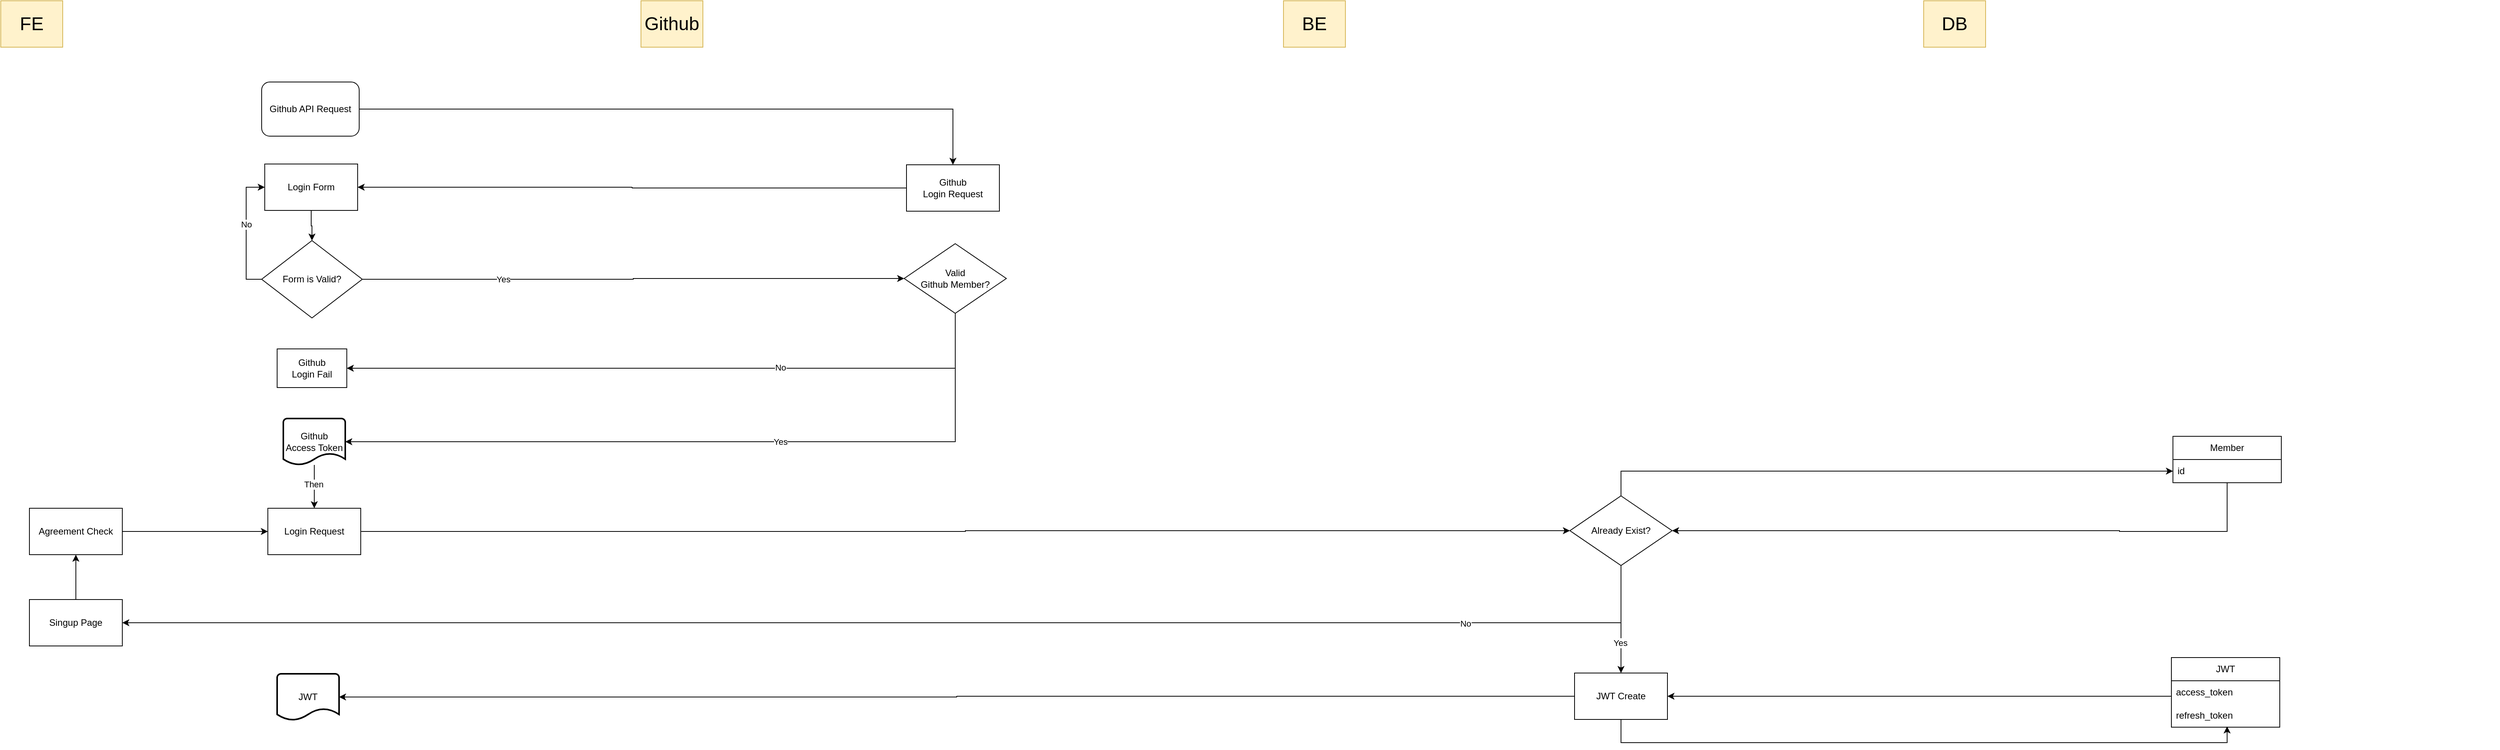 <mxfile version="22.1.18" type="github" pages="2">
  <diagram name="로그인-토큰발급" id="oMTvJh4s9uJ8uuH1-UVI">
    <mxGraphModel grid="1" page="1" gridSize="10" guides="1" tooltips="1" connect="1" arrows="1" fold="1" pageScale="1" pageWidth="827" pageHeight="1169" math="0" shadow="0">
      <root>
        <mxCell id="0" />
        <mxCell id="1" parent="0" />
        <mxCell id="lEhialjVt_rpHtly2fDx-2" value="" style="edgeStyle=orthogonalEdgeStyle;rounded=0;orthogonalLoop=1;jettySize=auto;html=1;entryX=1;entryY=0.5;entryDx=0;entryDy=0;" edge="1" parent="1" source="nz82AR-Ov8s2bVuygeAf-3" target="nz82AR-Ov8s2bVuygeAf-11">
          <mxGeometry relative="1" as="geometry">
            <mxPoint x="406" y="484" as="targetPoint" />
            <Array as="points">
              <mxPoint x="406" y="475" />
            </Array>
          </mxGeometry>
        </mxCell>
        <mxCell id="lEhialjVt_rpHtly2fDx-4" value="" style="edgeStyle=orthogonalEdgeStyle;rounded=0;orthogonalLoop=1;jettySize=auto;html=1;entryX=1;entryY=0.5;entryDx=0;entryDy=0;entryPerimeter=0;" edge="1" parent="1" source="nz82AR-Ov8s2bVuygeAf-3" target="Zw-oJK_PBZ7GMt8sFQZV-1">
          <mxGeometry relative="1" as="geometry">
            <mxPoint x="406" y="484" as="targetPoint" />
            <Array as="points">
              <mxPoint x="406" y="570" />
            </Array>
          </mxGeometry>
        </mxCell>
        <mxCell id="nz82AR-Ov8s2bVuygeAf-3" value="Valid &lt;br&gt;Github Member?" style="rhombus;whiteSpace=wrap;html=1;" parent="1" vertex="1">
          <mxGeometry x="340" y="314" width="132" height="90" as="geometry" />
        </mxCell>
        <mxCell id="nz82AR-Ov8s2bVuygeAf-11" value="Github &lt;br&gt;Login Fail" style="rounded=0;whiteSpace=wrap;html=1;strokeColor=default;align=center;verticalAlign=middle;fontFamily=Helvetica;fontSize=12;fontColor=default;fillColor=default;" parent="1" vertex="1">
          <mxGeometry x="-470" y="450" width="90" height="50" as="geometry" />
        </mxCell>
        <mxCell id="lEhialjVt_rpHtly2fDx-9" value="" style="edgeStyle=orthogonalEdgeStyle;rounded=0;orthogonalLoop=1;jettySize=auto;html=1;" edge="1" parent="1" source="Zw-oJK_PBZ7GMt8sFQZV-1" target="lEhialjVt_rpHtly2fDx-6">
          <mxGeometry relative="1" as="geometry" />
        </mxCell>
        <mxCell id="Zw-oJK_PBZ7GMt8sFQZV-1" value="Github &lt;br&gt;Access Token" style="strokeWidth=2;html=1;shape=mxgraph.flowchart.document2;whiteSpace=wrap;size=0.25;" parent="1" vertex="1">
          <mxGeometry x="-462" y="540" width="80" height="60" as="geometry" />
        </mxCell>
        <mxCell id="lEhialjVt_rpHtly2fDx-18" value="" style="edgeStyle=orthogonalEdgeStyle;rounded=0;orthogonalLoop=1;jettySize=auto;html=1;entryX=1;entryY=0.5;entryDx=0;entryDy=0;" edge="1" parent="1" source="Zw-oJK_PBZ7GMt8sFQZV-10" target="lEhialjVt_rpHtly2fDx-16">
          <mxGeometry relative="1" as="geometry">
            <mxPoint x="1266" y="810" as="targetPoint" />
            <Array as="points">
              <mxPoint x="1266" y="804" />
            </Array>
          </mxGeometry>
        </mxCell>
        <mxCell id="lEhialjVt_rpHtly2fDx-25" style="edgeStyle=orthogonalEdgeStyle;rounded=0;orthogonalLoop=1;jettySize=auto;html=1;entryX=0.5;entryY=0;entryDx=0;entryDy=0;" edge="1" parent="1" source="Zw-oJK_PBZ7GMt8sFQZV-10" target="lEhialjVt_rpHtly2fDx-20">
          <mxGeometry relative="1" as="geometry" />
        </mxCell>
        <mxCell id="lEhialjVt_rpHtly2fDx-34" style="edgeStyle=orthogonalEdgeStyle;rounded=0;orthogonalLoop=1;jettySize=auto;html=1;entryX=0;entryY=0.5;entryDx=0;entryDy=0;" edge="1" parent="1" source="Zw-oJK_PBZ7GMt8sFQZV-10" target="Zw-oJK_PBZ7GMt8sFQZV-28">
          <mxGeometry relative="1" as="geometry" />
        </mxCell>
        <mxCell id="Zw-oJK_PBZ7GMt8sFQZV-10" value="Already Exist?" style="rhombus;whiteSpace=wrap;html=1;" parent="1" vertex="1">
          <mxGeometry x="1200" y="640" width="132" height="90" as="geometry" />
        </mxCell>
        <mxCell id="lEhialjVt_rpHtly2fDx-15" value="" style="edgeStyle=orthogonalEdgeStyle;rounded=0;orthogonalLoop=1;jettySize=auto;html=1;entryX=1;entryY=0.5;entryDx=0;entryDy=0;" edge="1" parent="1" source="Zw-oJK_PBZ7GMt8sFQZV-27" target="Zw-oJK_PBZ7GMt8sFQZV-10">
          <mxGeometry relative="1" as="geometry">
            <mxPoint x="1899" y="671" as="targetPoint" />
            <Array as="points">
              <mxPoint x="1910" y="686" />
            </Array>
          </mxGeometry>
        </mxCell>
        <object label="Member" id="Zw-oJK_PBZ7GMt8sFQZV-27">
          <mxCell style="swimlane;fontStyle=0;childLayout=stackLayout;horizontal=1;startSize=30;horizontalStack=0;resizeParent=1;resizeParentMax=0;resizeLast=0;collapsible=1;marginBottom=0;whiteSpace=wrap;html=1;" parent="1" vertex="1">
            <mxGeometry x="1979" y="563" width="140" height="60" as="geometry">
              <mxRectangle x="160" y="885.5" width="60" height="30" as="alternateBounds" />
            </mxGeometry>
          </mxCell>
        </object>
        <mxCell id="Zw-oJK_PBZ7GMt8sFQZV-28" value="id" style="text;strokeColor=none;fillColor=none;align=left;verticalAlign=middle;spacingLeft=4;spacingRight=4;overflow=hidden;points=[[0,0.5],[1,0.5]];portConstraint=eastwest;rotatable=0;whiteSpace=wrap;html=1;" parent="Zw-oJK_PBZ7GMt8sFQZV-27" vertex="1">
          <mxGeometry y="30" width="140" height="30" as="geometry" />
        </mxCell>
        <mxCell id="lEhialjVt_rpHtly2fDx-30" value="" style="edgeStyle=orthogonalEdgeStyle;rounded=0;orthogonalLoop=1;jettySize=auto;html=1;entryX=1;entryY=0.5;entryDx=0;entryDy=0;" edge="1" parent="1" source="Zw-oJK_PBZ7GMt8sFQZV-38" target="lEhialjVt_rpHtly2fDx-20">
          <mxGeometry relative="1" as="geometry">
            <mxPoint x="1897" y="894" as="targetPoint" />
            <Array as="points">
              <mxPoint x="2047" y="899" />
            </Array>
          </mxGeometry>
        </mxCell>
        <object label="JWT" id="Zw-oJK_PBZ7GMt8sFQZV-38">
          <mxCell style="swimlane;fontStyle=0;childLayout=stackLayout;horizontal=1;startSize=30;horizontalStack=0;resizeParent=1;resizeParentMax=0;resizeLast=0;collapsible=1;marginBottom=0;whiteSpace=wrap;html=1;" parent="1" vertex="1">
            <mxGeometry x="1977" y="849" width="140" height="90" as="geometry">
              <mxRectangle x="160" y="1017" width="60" height="30" as="alternateBounds" />
            </mxGeometry>
          </mxCell>
        </object>
        <mxCell id="Zw-oJK_PBZ7GMt8sFQZV-39" value="access_token" style="text;strokeColor=none;fillColor=none;align=left;verticalAlign=middle;spacingLeft=4;spacingRight=4;overflow=hidden;points=[[0,0.5],[1,0.5]];portConstraint=eastwest;rotatable=0;whiteSpace=wrap;html=1;" parent="Zw-oJK_PBZ7GMt8sFQZV-38" vertex="1">
          <mxGeometry y="30" width="140" height="30" as="geometry" />
        </mxCell>
        <mxCell id="Zw-oJK_PBZ7GMt8sFQZV-40" value="refresh_token" style="text;strokeColor=none;fillColor=none;align=left;verticalAlign=middle;spacingLeft=4;spacingRight=4;overflow=hidden;points=[[0,0.5],[1,0.5]];portConstraint=eastwest;rotatable=0;whiteSpace=wrap;html=1;" parent="Zw-oJK_PBZ7GMt8sFQZV-38" vertex="1">
          <mxGeometry y="60" width="140" height="30" as="geometry" />
        </mxCell>
        <mxCell id="Zw-oJK_PBZ7GMt8sFQZV-47" value="JWT" style="strokeWidth=2;html=1;shape=mxgraph.flowchart.document2;whiteSpace=wrap;size=0.25;" parent="1" vertex="1">
          <mxGeometry x="-470" y="870" width="80" height="60" as="geometry" />
        </mxCell>
        <mxCell id="JmVFnfvvYfjK1NHhv5S9-3" value="&lt;font style=&quot;font-size: 24px;&quot;&gt;Github&lt;/font&gt;" style="text;html=1;strokeColor=#d6b656;fillColor=#fff2cc;align=center;verticalAlign=middle;whiteSpace=wrap;rounded=0;" vertex="1" parent="1">
          <mxGeometry width="80" height="60" as="geometry" />
        </mxCell>
        <mxCell id="JmVFnfvvYfjK1NHhv5S9-4" value="&lt;font style=&quot;font-size: 24px;&quot;&gt;FE&lt;/font&gt;" style="text;html=1;strokeColor=#d6b656;fillColor=#fff2cc;align=center;verticalAlign=middle;whiteSpace=wrap;rounded=0;" vertex="1" parent="1">
          <mxGeometry x="-827" width="80" height="60" as="geometry" />
        </mxCell>
        <mxCell id="JmVFnfvvYfjK1NHhv5S9-5" value="&lt;font style=&quot;font-size: 24px;&quot;&gt;BE&lt;/font&gt;" style="text;html=1;strokeColor=#d6b656;fillColor=#fff2cc;align=center;verticalAlign=middle;whiteSpace=wrap;rounded=0;" vertex="1" parent="1">
          <mxGeometry x="830" width="80" height="60" as="geometry" />
        </mxCell>
        <mxCell id="JmVFnfvvYfjK1NHhv5S9-14" value="" style="edgeStyle=orthogonalEdgeStyle;rounded=0;orthogonalLoop=1;jettySize=auto;html=1;entryX=0.5;entryY=0;entryDx=0;entryDy=0;" edge="1" parent="1" source="JmVFnfvvYfjK1NHhv5S9-6" target="JmVFnfvvYfjK1NHhv5S9-12">
          <mxGeometry relative="1" as="geometry">
            <mxPoint x="-284" y="155" as="targetPoint" />
          </mxGeometry>
        </mxCell>
        <mxCell id="JmVFnfvvYfjK1NHhv5S9-6" value="Github API Request" style="rounded=1;whiteSpace=wrap;html=1;" vertex="1" parent="1">
          <mxGeometry x="-490" y="105" width="126" height="70" as="geometry" />
        </mxCell>
        <mxCell id="JmVFnfvvYfjK1NHhv5S9-8" value="&lt;font style=&quot;font-size: 24px;&quot;&gt;DB&lt;/font&gt;" style="text;html=1;strokeColor=#d6b656;fillColor=#fff2cc;align=center;verticalAlign=middle;whiteSpace=wrap;rounded=0;" vertex="1" parent="1">
          <mxGeometry x="1657" width="80" height="60" as="geometry" />
        </mxCell>
        <mxCell id="6RO-E3ENFRVG-DHfxffZ-2" value="" style="edgeStyle=orthogonalEdgeStyle;rounded=0;orthogonalLoop=1;jettySize=auto;html=1;entryX=1;entryY=0.5;entryDx=0;entryDy=0;" edge="1" parent="1" source="JmVFnfvvYfjK1NHhv5S9-12" target="JmVFnfvvYfjK1NHhv5S9-15">
          <mxGeometry relative="1" as="geometry">
            <mxPoint x="263" y="242" as="targetPoint" />
          </mxGeometry>
        </mxCell>
        <mxCell id="JmVFnfvvYfjK1NHhv5S9-12" value="Github &lt;br&gt;Login Request" style="rounded=0;whiteSpace=wrap;html=1;strokeColor=default;align=center;verticalAlign=middle;fontFamily=Helvetica;fontSize=12;fontColor=default;fillColor=default;" vertex="1" parent="1">
          <mxGeometry x="343" y="212" width="120" height="60" as="geometry" />
        </mxCell>
        <mxCell id="JmVFnfvvYfjK1NHhv5S9-18" value="" style="edgeStyle=orthogonalEdgeStyle;rounded=0;orthogonalLoop=1;jettySize=auto;html=1;" edge="1" parent="1" source="JmVFnfvvYfjK1NHhv5S9-15" target="JmVFnfvvYfjK1NHhv5S9-16">
          <mxGeometry relative="1" as="geometry" />
        </mxCell>
        <mxCell id="JmVFnfvvYfjK1NHhv5S9-15" value="Login Form" style="rounded=0;whiteSpace=wrap;html=1;strokeColor=default;align=center;verticalAlign=middle;fontFamily=Helvetica;fontSize=12;fontColor=default;fillColor=default;" vertex="1" parent="1">
          <mxGeometry x="-486" y="211" width="120" height="60" as="geometry" />
        </mxCell>
        <mxCell id="JmVFnfvvYfjK1NHhv5S9-19" value="" style="edgeStyle=orthogonalEdgeStyle;rounded=0;orthogonalLoop=1;jettySize=auto;html=1;entryX=0;entryY=0.5;entryDx=0;entryDy=0;" edge="1" parent="1" source="JmVFnfvvYfjK1NHhv5S9-16" target="JmVFnfvvYfjK1NHhv5S9-15">
          <mxGeometry relative="1" as="geometry">
            <mxPoint x="-570" y="350" as="targetPoint" />
            <Array as="points">
              <mxPoint x="-510" y="360" />
              <mxPoint x="-510" y="241" />
            </Array>
          </mxGeometry>
        </mxCell>
        <mxCell id="6RO-E3ENFRVG-DHfxffZ-3" value="" style="edgeStyle=orthogonalEdgeStyle;rounded=0;orthogonalLoop=1;jettySize=auto;html=1;entryX=0;entryY=0.5;entryDx=0;entryDy=0;" edge="1" parent="1" source="JmVFnfvvYfjK1NHhv5S9-16" target="nz82AR-Ov8s2bVuygeAf-3">
          <mxGeometry relative="1" as="geometry">
            <mxPoint x="-280" y="360" as="targetPoint" />
          </mxGeometry>
        </mxCell>
        <mxCell id="JmVFnfvvYfjK1NHhv5S9-16" value="Form is Valid?" style="rhombus;whiteSpace=wrap;html=1;" vertex="1" parent="1">
          <mxGeometry x="-490" y="310" width="130" height="100" as="geometry" />
        </mxCell>
        <mxCell id="6RO-E3ENFRVG-DHfxffZ-1" value="No" style="edgeLabel;html=1;align=center;verticalAlign=middle;resizable=0;points=[];" connectable="0" vertex="1" parent="1">
          <mxGeometry x="-509.996" y="289" as="geometry" />
        </mxCell>
        <mxCell id="lEhialjVt_rpHtly2fDx-1" value="Yes" style="edgeLabel;html=1;align=center;verticalAlign=middle;resizable=0;points=[];" connectable="0" vertex="1" parent="1">
          <mxGeometry x="-177.999" y="360" as="geometry" />
        </mxCell>
        <mxCell id="lEhialjVt_rpHtly2fDx-3" value="No" style="edgeLabel;html=1;align=center;verticalAlign=middle;resizable=0;points=[];" connectable="0" vertex="1" parent="1">
          <mxGeometry x="180.004" y="474" as="geometry" />
        </mxCell>
        <mxCell id="lEhialjVt_rpHtly2fDx-5" value="Yes" style="edgeLabel;html=1;align=center;verticalAlign=middle;resizable=0;points=[];" connectable="0" vertex="1" parent="1">
          <mxGeometry x="180.001" y="570" as="geometry" />
        </mxCell>
        <mxCell id="lEhialjVt_rpHtly2fDx-11" value="" style="edgeStyle=orthogonalEdgeStyle;rounded=0;orthogonalLoop=1;jettySize=auto;html=1;entryX=0;entryY=0.5;entryDx=0;entryDy=0;" edge="1" parent="1" source="lEhialjVt_rpHtly2fDx-6" target="Zw-oJK_PBZ7GMt8sFQZV-10">
          <mxGeometry relative="1" as="geometry">
            <mxPoint x="-282" y="686" as="targetPoint" />
          </mxGeometry>
        </mxCell>
        <mxCell id="lEhialjVt_rpHtly2fDx-6" value="Login Request" style="rounded=0;whiteSpace=wrap;html=1;strokeColor=default;align=center;verticalAlign=middle;fontFamily=Helvetica;fontSize=12;fontColor=default;fillColor=default;" vertex="1" parent="1">
          <mxGeometry x="-482" y="656" width="120" height="60" as="geometry" />
        </mxCell>
        <mxCell id="lEhialjVt_rpHtly2fDx-10" value="Then" style="edgeLabel;html=1;align=center;verticalAlign=middle;resizable=0;points=[];" connectable="0" vertex="1" parent="1">
          <mxGeometry x="-382.999" y="546" as="geometry">
            <mxPoint x="-40" y="79" as="offset" />
          </mxGeometry>
        </mxCell>
        <mxCell id="lEhialjVt_rpHtly2fDx-23" value="" style="edgeStyle=orthogonalEdgeStyle;rounded=0;orthogonalLoop=1;jettySize=auto;html=1;" edge="1" parent="1" source="lEhialjVt_rpHtly2fDx-16" target="lEhialjVt_rpHtly2fDx-22">
          <mxGeometry relative="1" as="geometry" />
        </mxCell>
        <mxCell id="lEhialjVt_rpHtly2fDx-16" value="Singup Page" style="rounded=0;whiteSpace=wrap;html=1;strokeColor=default;align=center;verticalAlign=middle;fontFamily=Helvetica;fontSize=12;fontColor=default;fillColor=default;" vertex="1" parent="1">
          <mxGeometry x="-790" y="774" width="120" height="60" as="geometry" />
        </mxCell>
        <mxCell id="lEhialjVt_rpHtly2fDx-19" value="No" style="edgeLabel;html=1;align=center;verticalAlign=middle;resizable=0;points=[];" connectable="0" vertex="1" parent="1">
          <mxGeometry x="2200.004" y="695" as="geometry">
            <mxPoint x="-1135" y="110" as="offset" />
          </mxGeometry>
        </mxCell>
        <mxCell id="lEhialjVt_rpHtly2fDx-32" value="" style="edgeStyle=orthogonalEdgeStyle;rounded=0;orthogonalLoop=1;jettySize=auto;html=1;entryX=0.514;entryY=0.967;entryDx=0;entryDy=0;entryPerimeter=0;" edge="1" parent="1" source="lEhialjVt_rpHtly2fDx-20" target="Zw-oJK_PBZ7GMt8sFQZV-40">
          <mxGeometry relative="1" as="geometry">
            <mxPoint x="1406" y="899" as="targetPoint" />
            <Array as="points">
              <mxPoint x="1266" y="959" />
              <mxPoint x="2049" y="959" />
            </Array>
          </mxGeometry>
        </mxCell>
        <mxCell id="lEhialjVt_rpHtly2fDx-20" value="JWT Create" style="rounded=0;whiteSpace=wrap;html=1;strokeColor=default;align=center;verticalAlign=middle;fontFamily=Helvetica;fontSize=12;fontColor=default;fillColor=default;" vertex="1" parent="1">
          <mxGeometry x="1206" y="869" width="120" height="60" as="geometry" />
        </mxCell>
        <mxCell id="lEhialjVt_rpHtly2fDx-24" value="" style="edgeStyle=orthogonalEdgeStyle;rounded=0;orthogonalLoop=1;jettySize=auto;html=1;entryX=0;entryY=0.5;entryDx=0;entryDy=0;" edge="1" parent="1" source="lEhialjVt_rpHtly2fDx-22" target="lEhialjVt_rpHtly2fDx-6">
          <mxGeometry relative="1" as="geometry">
            <mxPoint x="-590" y="690" as="targetPoint" />
          </mxGeometry>
        </mxCell>
        <mxCell id="lEhialjVt_rpHtly2fDx-22" value="Agreement Check" style="rounded=0;whiteSpace=wrap;html=1;strokeColor=default;align=center;verticalAlign=middle;fontFamily=Helvetica;fontSize=12;fontColor=default;fillColor=default;" vertex="1" parent="1">
          <mxGeometry x="-790" y="656" width="120" height="60" as="geometry" />
        </mxCell>
        <mxCell id="lEhialjVt_rpHtly2fDx-26" value="Yes" style="edgeLabel;html=1;align=center;verticalAlign=middle;resizable=0;points=[];" connectable="0" vertex="1" parent="1">
          <mxGeometry x="2400.004" y="720" as="geometry">
            <mxPoint x="-1135" y="110" as="offset" />
          </mxGeometry>
        </mxCell>
        <mxCell id="lEhialjVt_rpHtly2fDx-33" style="edgeStyle=orthogonalEdgeStyle;rounded=0;orthogonalLoop=1;jettySize=auto;html=1;entryX=1;entryY=0.5;entryDx=0;entryDy=0;entryPerimeter=0;" edge="1" parent="1" source="lEhialjVt_rpHtly2fDx-20" target="Zw-oJK_PBZ7GMt8sFQZV-47">
          <mxGeometry relative="1" as="geometry" />
        </mxCell>
      </root>
    </mxGraphModel>
  </diagram>
  <diagram id="Yhh-irI7pM7k6TjS8a3b" name="공부-피드">
    <mxGraphModel dx="2812" dy="815" grid="1" gridSize="10" guides="1" tooltips="1" connect="1" arrows="1" fold="1" page="1" pageScale="1" pageWidth="827" pageHeight="1169" math="0" shadow="0">
      <root>
        <mxCell id="0" />
        <mxCell id="1" parent="0" />
        <mxCell id="00pomBXMcCXH715_GB82-51" style="edgeStyle=orthogonalEdgeStyle;rounded=0;orthogonalLoop=1;jettySize=auto;html=1;exitX=1;exitY=0.5;exitDx=0;exitDy=0;entryX=0;entryY=0.5;entryDx=0;entryDy=0;" parent="1" source="00pomBXMcCXH715_GB82-4" target="00pomBXMcCXH715_GB82-57" edge="1">
          <mxGeometry relative="1" as="geometry">
            <mxPoint x="380" y="240" as="targetPoint" />
          </mxGeometry>
        </mxCell>
        <mxCell id="00pomBXMcCXH715_GB82-4" value="&lt;font style=&quot;font-size: 8px;&quot;&gt;Start&lt;br&gt;&lt;/font&gt;" style="rounded=1;whiteSpace=wrap;html=1;" parent="1" vertex="1">
          <mxGeometry x="260" y="220" width="80" height="40" as="geometry" />
        </mxCell>
        <mxCell id="00pomBXMcCXH715_GB82-49" value="" style="edgeStyle=orthogonalEdgeStyle;rounded=0;orthogonalLoop=1;jettySize=auto;html=1;" parent="1" source="00pomBXMcCXH715_GB82-12" target="00pomBXMcCXH715_GB82-48" edge="1">
          <mxGeometry relative="1" as="geometry" />
        </mxCell>
        <mxCell id="00pomBXMcCXH715_GB82-12" value="&lt;font style=&quot;font-size: 8px;&quot;&gt;Feed&lt;/font&gt;" style="swimlane;fontStyle=0;childLayout=stackLayout;horizontal=1;startSize=30;horizontalStack=0;resizeParent=1;resizeParentMax=0;resizeLast=0;collapsible=1;marginBottom=0;whiteSpace=wrap;html=1;" parent="1" vertex="1">
          <mxGeometry x="580" y="720" width="120" height="60" as="geometry" />
        </mxCell>
        <mxCell id="00pomBXMcCXH715_GB82-15" value="&lt;span style=&quot;font-size: 8px;&quot;&gt;Contents&lt;br&gt;&lt;/span&gt;" style="text;strokeColor=none;fillColor=none;align=left;verticalAlign=middle;spacingLeft=4;spacingRight=4;overflow=hidden;points=[[0,0.5],[1,0.5]];portConstraint=eastwest;rotatable=0;whiteSpace=wrap;html=1;" parent="00pomBXMcCXH715_GB82-12" vertex="1">
          <mxGeometry y="30" width="120" height="30" as="geometry" />
        </mxCell>
        <mxCell id="00pomBXMcCXH715_GB82-45" style="edgeStyle=orthogonalEdgeStyle;rounded=0;orthogonalLoop=1;jettySize=auto;html=1;exitX=1;exitY=0.5;exitDx=0;exitDy=0;entryX=0;entryY=0.5;entryDx=0;entryDy=0;" parent="1" source="00pomBXMcCXH715_GB82-17" target="00pomBXMcCXH715_GB82-12" edge="1">
          <mxGeometry relative="1" as="geometry" />
        </mxCell>
        <mxCell id="00pomBXMcCXH715_GB82-17" value="&lt;font style=&quot;font-size: 8px;&quot;&gt;TempFeed&lt;/font&gt;" style="swimlane;fontStyle=0;childLayout=stackLayout;horizontal=1;startSize=30;horizontalStack=0;resizeParent=1;resizeParentMax=0;resizeLast=0;collapsible=1;marginBottom=0;whiteSpace=wrap;html=1;" parent="1" vertex="1">
          <mxGeometry x="380" y="840" width="120" height="60" as="geometry">
            <mxRectangle x="360" y="60" width="80" height="30" as="alternateBounds" />
          </mxGeometry>
        </mxCell>
        <mxCell id="00pomBXMcCXH715_GB82-18" value="&lt;span style=&quot;font-size: 8px;&quot;&gt;Contents&lt;br&gt;&lt;/span&gt;" style="text;strokeColor=none;fillColor=none;align=left;verticalAlign=middle;spacingLeft=4;spacingRight=4;overflow=hidden;points=[[0,0.5],[1,0.5]];portConstraint=eastwest;rotatable=0;whiteSpace=wrap;html=1;" parent="00pomBXMcCXH715_GB82-17" vertex="1">
          <mxGeometry y="30" width="120" height="30" as="geometry" />
        </mxCell>
        <mxCell id="00pomBXMcCXH715_GB82-95" style="edgeStyle=orthogonalEdgeStyle;rounded=0;orthogonalLoop=1;jettySize=auto;html=1;exitX=0;exitY=0.5;exitDx=0;exitDy=0;entryX=0;entryY=0;entryDx=0;entryDy=0;" parent="1" source="00pomBXMcCXH715_GB82-21" target="00pomBXMcCXH715_GB82-17" edge="1">
          <mxGeometry relative="1" as="geometry" />
        </mxCell>
        <mxCell id="00pomBXMcCXH715_GB82-96" style="edgeStyle=orthogonalEdgeStyle;rounded=0;orthogonalLoop=1;jettySize=auto;html=1;exitX=0.5;exitY=1;exitDx=0;exitDy=0;entryX=0.5;entryY=0;entryDx=0;entryDy=0;" parent="1" source="00pomBXMcCXH715_GB82-21" target="00pomBXMcCXH715_GB82-91" edge="1">
          <mxGeometry relative="1" as="geometry" />
        </mxCell>
        <mxCell id="00pomBXMcCXH715_GB82-21" value="&lt;span style=&quot;font-size: 8px;&quot;&gt;Start Timer&lt;/span&gt;" style="rounded=1;whiteSpace=wrap;html=1;" parent="1" vertex="1">
          <mxGeometry x="580" y="460" width="80" height="40" as="geometry" />
        </mxCell>
        <mxCell id="00pomBXMcCXH715_GB82-40" style="edgeStyle=orthogonalEdgeStyle;rounded=0;orthogonalLoop=1;jettySize=auto;html=1;exitX=1;exitY=0.5;exitDx=0;exitDy=0;entryX=0;entryY=0.5;entryDx=0;entryDy=0;" parent="1" source="00pomBXMcCXH715_GB82-22" target="00pomBXMcCXH715_GB82-31" edge="1">
          <mxGeometry relative="1" as="geometry" />
        </mxCell>
        <mxCell id="00pomBXMcCXH715_GB82-44" style="edgeStyle=orthogonalEdgeStyle;rounded=0;orthogonalLoop=1;jettySize=auto;html=1;exitX=0.5;exitY=1;exitDx=0;exitDy=0;entryX=1;entryY=0;entryDx=0;entryDy=0;" parent="1" source="00pomBXMcCXH715_GB82-22" target="00pomBXMcCXH715_GB82-17" edge="1">
          <mxGeometry relative="1" as="geometry">
            <mxPoint x="500.345" y="720" as="targetPoint" />
          </mxGeometry>
        </mxCell>
        <mxCell id="00pomBXMcCXH715_GB82-22" value="&lt;span style=&quot;font-size: 8px;&quot;&gt;End Timer&lt;br&gt;&lt;/span&gt;" style="rounded=1;whiteSpace=wrap;html=1;" parent="1" vertex="1">
          <mxGeometry x="460" y="620" width="80" height="40" as="geometry" />
        </mxCell>
        <mxCell id="00pomBXMcCXH715_GB82-31" value="&lt;span style=&quot;font-size: 8px;&quot;&gt;End Studying&lt;br&gt;&lt;/span&gt;" style="rounded=1;whiteSpace=wrap;html=1;" parent="1" vertex="1">
          <mxGeometry x="580" y="620" width="80" height="40" as="geometry" />
        </mxCell>
        <mxCell id="00pomBXMcCXH715_GB82-72" style="edgeStyle=orthogonalEdgeStyle;rounded=0;orthogonalLoop=1;jettySize=auto;html=1;exitX=1;exitY=0.5;exitDx=0;exitDy=0;entryX=0;entryY=0.5;entryDx=0;entryDy=0;" parent="1" source="00pomBXMcCXH715_GB82-37" target="00pomBXMcCXH715_GB82-71" edge="1">
          <mxGeometry relative="1" as="geometry" />
        </mxCell>
        <mxCell id="00pomBXMcCXH715_GB82-37" value="&lt;span style=&quot;font-size: 8px;&quot;&gt;Start Studying&lt;br&gt;&lt;/span&gt;" style="rounded=1;whiteSpace=wrap;html=1;" parent="1" vertex="1">
          <mxGeometry x="420" y="380" width="80" height="40" as="geometry" />
        </mxCell>
        <mxCell id="00pomBXMcCXH715_GB82-46" style="edgeStyle=orthogonalEdgeStyle;rounded=0;orthogonalLoop=1;jettySize=auto;html=1;exitX=0.5;exitY=1;exitDx=0;exitDy=0;entryX=0.33;entryY=-0.047;entryDx=0;entryDy=0;entryPerimeter=0;" parent="1" source="00pomBXMcCXH715_GB82-31" target="00pomBXMcCXH715_GB82-12" edge="1">
          <mxGeometry relative="1" as="geometry" />
        </mxCell>
        <mxCell id="00pomBXMcCXH715_GB82-48" value="&lt;font style=&quot;font-size: 8px;&quot;&gt;MySQL&lt;/font&gt;" style="shape=cylinder3;whiteSpace=wrap;html=1;boundedLbl=1;backgroundOutline=1;size=15;" parent="1" vertex="1">
          <mxGeometry x="600" y="820" width="80" height="80" as="geometry" />
        </mxCell>
        <mxCell id="00pomBXMcCXH715_GB82-65" style="edgeStyle=orthogonalEdgeStyle;rounded=0;orthogonalLoop=1;jettySize=auto;html=1;exitX=1;exitY=0.5;exitDx=0;exitDy=0;entryX=0;entryY=0.5;entryDx=0;entryDy=0;" parent="1" source="00pomBXMcCXH715_GB82-56" target="00pomBXMcCXH715_GB82-62" edge="1">
          <mxGeometry relative="1" as="geometry" />
        </mxCell>
        <mxCell id="00pomBXMcCXH715_GB82-68" value="No" style="edgeLabel;html=1;align=center;verticalAlign=middle;resizable=0;points=[];" parent="00pomBXMcCXH715_GB82-65" vertex="1" connectable="0">
          <mxGeometry x="-0.183" y="-1" relative="1" as="geometry">
            <mxPoint as="offset" />
          </mxGeometry>
        </mxCell>
        <mxCell id="00pomBXMcCXH715_GB82-85" style="edgeStyle=orthogonalEdgeStyle;rounded=0;orthogonalLoop=1;jettySize=auto;html=1;exitX=0;exitY=0.5;exitDx=0;exitDy=0;entryX=1;entryY=0.5;entryDx=0;entryDy=0;" parent="1" source="00pomBXMcCXH715_GB82-56" target="00pomBXMcCXH715_GB82-84" edge="1">
          <mxGeometry relative="1" as="geometry" />
        </mxCell>
        <mxCell id="00pomBXMcCXH715_GB82-86" value="Yes" style="edgeLabel;html=1;align=center;verticalAlign=middle;resizable=0;points=[];" parent="00pomBXMcCXH715_GB82-85" vertex="1" connectable="0">
          <mxGeometry x="0.071" y="-1" relative="1" as="geometry">
            <mxPoint as="offset" />
          </mxGeometry>
        </mxCell>
        <mxCell id="00pomBXMcCXH715_GB82-56" value="&lt;font style=&quot;font-size: 8px;&quot;&gt;Authentication?&lt;/font&gt;" style="rhombus;whiteSpace=wrap;html=1;" parent="1" vertex="1">
          <mxGeometry x="420" y="300" width="80" height="40" as="geometry" />
        </mxCell>
        <mxCell id="00pomBXMcCXH715_GB82-60" style="edgeStyle=orthogonalEdgeStyle;rounded=0;orthogonalLoop=1;jettySize=auto;html=1;exitX=0.5;exitY=1;exitDx=0;exitDy=0;entryX=0.5;entryY=0;entryDx=0;entryDy=0;" parent="1" source="00pomBXMcCXH715_GB82-57" target="00pomBXMcCXH715_GB82-56" edge="1">
          <mxGeometry relative="1" as="geometry" />
        </mxCell>
        <mxCell id="00pomBXMcCXH715_GB82-57" value="&lt;font style=&quot;font-size: 8px;&quot;&gt;FeedPage&lt;/font&gt;" style="rounded=0;whiteSpace=wrap;html=1;" parent="1" vertex="1">
          <mxGeometry x="420" y="220" width="80" height="40" as="geometry" />
        </mxCell>
        <mxCell id="00pomBXMcCXH715_GB82-88" style="edgeStyle=orthogonalEdgeStyle;rounded=0;orthogonalLoop=1;jettySize=auto;html=1;exitX=1;exitY=0.5;exitDx=0;exitDy=0;entryX=0;entryY=0.5;entryDx=0;entryDy=0;" parent="1" source="00pomBXMcCXH715_GB82-58" target="00pomBXMcCXH715_GB82-37" edge="1">
          <mxGeometry relative="1" as="geometry" />
        </mxCell>
        <mxCell id="00pomBXMcCXH715_GB82-58" value="&lt;font style=&quot;font-size: 8px;&quot;&gt;StudyingPage&lt;/font&gt;" style="rounded=0;whiteSpace=wrap;html=1;" parent="1" vertex="1">
          <mxGeometry x="260" y="380" width="80" height="40" as="geometry" />
        </mxCell>
        <mxCell id="00pomBXMcCXH715_GB82-62" value="&lt;font style=&quot;font-size: 8px;&quot;&gt;LoginPage&lt;/font&gt;" style="rounded=0;whiteSpace=wrap;html=1;" parent="1" vertex="1">
          <mxGeometry x="580" y="300" width="80" height="40" as="geometry" />
        </mxCell>
        <mxCell id="00pomBXMcCXH715_GB82-89" style="edgeStyle=orthogonalEdgeStyle;rounded=0;orthogonalLoop=1;jettySize=auto;html=1;exitX=0.5;exitY=0;exitDx=0;exitDy=0;entryX=0.5;entryY=1;entryDx=0;entryDy=0;" parent="1" source="00pomBXMcCXH715_GB82-71" target="00pomBXMcCXH715_GB82-62" edge="1">
          <mxGeometry relative="1" as="geometry" />
        </mxCell>
        <mxCell id="00pomBXMcCXH715_GB82-90" value="No" style="edgeLabel;html=1;align=center;verticalAlign=middle;resizable=0;points=[];" parent="00pomBXMcCXH715_GB82-89" vertex="1" connectable="0">
          <mxGeometry x="0.025" y="-1" relative="1" as="geometry">
            <mxPoint as="offset" />
          </mxGeometry>
        </mxCell>
        <mxCell id="00pomBXMcCXH715_GB82-92" style="edgeStyle=orthogonalEdgeStyle;rounded=0;orthogonalLoop=1;jettySize=auto;html=1;exitX=0.5;exitY=1;exitDx=0;exitDy=0;entryX=0.5;entryY=0;entryDx=0;entryDy=0;" parent="1" source="00pomBXMcCXH715_GB82-71" target="00pomBXMcCXH715_GB82-21" edge="1">
          <mxGeometry relative="1" as="geometry" />
        </mxCell>
        <mxCell id="00pomBXMcCXH715_GB82-93" value="Yes" style="edgeLabel;html=1;align=center;verticalAlign=middle;resizable=0;points=[];" parent="00pomBXMcCXH715_GB82-92" vertex="1" connectable="0">
          <mxGeometry x="-0.275" relative="1" as="geometry">
            <mxPoint as="offset" />
          </mxGeometry>
        </mxCell>
        <mxCell id="00pomBXMcCXH715_GB82-71" value="&lt;font style=&quot;font-size: 8px;&quot;&gt;Authentication?&lt;/font&gt;" style="rhombus;whiteSpace=wrap;html=1;" parent="1" vertex="1">
          <mxGeometry x="580" y="380" width="80" height="40" as="geometry" />
        </mxCell>
        <mxCell id="00pomBXMcCXH715_GB82-87" style="edgeStyle=orthogonalEdgeStyle;rounded=0;orthogonalLoop=1;jettySize=auto;html=1;exitX=0.5;exitY=1;exitDx=0;exitDy=0;entryX=0.5;entryY=0;entryDx=0;entryDy=0;" parent="1" source="00pomBXMcCXH715_GB82-84" target="00pomBXMcCXH715_GB82-58" edge="1">
          <mxGeometry relative="1" as="geometry" />
        </mxCell>
        <mxCell id="00pomBXMcCXH715_GB82-84" value="&lt;font style=&quot;font-size: 8px;&quot;&gt;Access&lt;br&gt;StudyingPage&lt;/font&gt;" style="rounded=1;whiteSpace=wrap;html=1;" parent="1" vertex="1">
          <mxGeometry x="260" y="300" width="80" height="40" as="geometry" />
        </mxCell>
        <mxCell id="00pomBXMcCXH715_GB82-94" style="edgeStyle=orthogonalEdgeStyle;rounded=0;orthogonalLoop=1;jettySize=auto;html=1;exitX=0;exitY=0.5;exitDx=0;exitDy=0;entryX=0.5;entryY=0;entryDx=0;entryDy=0;" parent="1" source="00pomBXMcCXH715_GB82-91" target="00pomBXMcCXH715_GB82-17" edge="1">
          <mxGeometry relative="1" as="geometry" />
        </mxCell>
        <mxCell id="00pomBXMcCXH715_GB82-91" value="&lt;span style=&quot;font-size: 8px;&quot;&gt;5 Minutes Later&lt;br&gt;&lt;/span&gt;" style="rounded=1;whiteSpace=wrap;html=1;" parent="1" vertex="1">
          <mxGeometry x="580" y="540" width="80" height="40" as="geometry" />
        </mxCell>
        <mxCell id="_TTQMRiY_gURRBEWGVkM-1" value="&lt;font style=&quot;font-size: 24px;&quot;&gt;Backend&lt;/font&gt;" style="rounded=0;whiteSpace=wrap;html=1;" vertex="1" parent="1">
          <mxGeometry width="120" height="60" as="geometry" />
        </mxCell>
        <mxCell id="_TTQMRiY_gURRBEWGVkM-2" value="&lt;font style=&quot;font-size: 24px;&quot;&gt;Database&lt;/font&gt;" style="rounded=0;whiteSpace=wrap;html=1;" vertex="1" parent="1">
          <mxGeometry x="827" width="120" height="60" as="geometry" />
        </mxCell>
        <mxCell id="_TTQMRiY_gURRBEWGVkM-3" value="&lt;font style=&quot;font-size: 24px;&quot;&gt;Frontend&lt;/font&gt;" style="rounded=0;whiteSpace=wrap;html=1;" vertex="1" parent="1">
          <mxGeometry x="-827" width="120" height="60" as="geometry" />
        </mxCell>
        <mxCell id="_TTQMRiY_gURRBEWGVkM-5" value="&lt;font style=&quot;font-size: 24px;&quot;&gt;MySQL&lt;/font&gt;" style="shape=cylinder3;whiteSpace=wrap;html=1;boundedLbl=1;backgroundOutline=1;size=15;" vertex="1" parent="1">
          <mxGeometry x="1360" y="510" width="120" height="120" as="geometry" />
        </mxCell>
        <mxCell id="_TTQMRiY_gURRBEWGVkM-6" value="&lt;font style=&quot;font-size: 24px;&quot;&gt;Feed&lt;/font&gt;" style="swimlane;fontStyle=0;childLayout=stackLayout;horizontal=1;startSize=90;horizontalStack=0;resizeParent=1;resizeParentMax=0;resizeLast=0;collapsible=1;marginBottom=0;whiteSpace=wrap;html=1;" vertex="1" parent="1">
          <mxGeometry x="960" y="480" width="120" height="120" as="geometry" />
        </mxCell>
        <mxCell id="_TTQMRiY_gURRBEWGVkM-7" value="&lt;font style=&quot;font-size: 24px;&quot;&gt;Contents&lt;/font&gt;" style="text;strokeColor=none;fillColor=none;align=left;verticalAlign=middle;spacingLeft=4;spacingRight=4;overflow=hidden;points=[[0,0.5],[1,0.5]];portConstraint=eastwest;rotatable=0;whiteSpace=wrap;html=1;" vertex="1" parent="_TTQMRiY_gURRBEWGVkM-6">
          <mxGeometry y="90" width="120" height="30" as="geometry" />
        </mxCell>
        <mxCell id="_TTQMRiY_gURRBEWGVkM-8" value="&lt;font style=&quot;font-size: 24px;&quot;&gt;TempFeed&lt;/font&gt;" style="swimlane;fontStyle=0;childLayout=stackLayout;horizontal=1;startSize=90;horizontalStack=0;resizeParent=1;resizeParentMax=0;resizeLast=0;collapsible=1;marginBottom=0;whiteSpace=wrap;html=1;" vertex="1" parent="1">
          <mxGeometry x="960" y="320" width="120" height="120" as="geometry" />
        </mxCell>
        <mxCell id="_TTQMRiY_gURRBEWGVkM-9" value="&lt;font style=&quot;font-size: 24px;&quot;&gt;Contents&lt;/font&gt;" style="text;strokeColor=none;fillColor=none;align=left;verticalAlign=middle;spacingLeft=4;spacingRight=4;overflow=hidden;points=[[0,0.5],[1,0.5]];portConstraint=eastwest;rotatable=0;whiteSpace=wrap;html=1;" vertex="1" parent="_TTQMRiY_gURRBEWGVkM-8">
          <mxGeometry y="90" width="120" height="30" as="geometry" />
        </mxCell>
        <mxCell id="_TTQMRiY_gURRBEWGVkM-11" value="" style="endArrow=none;html=1;rounded=0;entryX=0;entryY=0;entryDx=0;entryDy=0;" edge="1" parent="1" target="_TTQMRiY_gURRBEWGVkM-1">
          <mxGeometry width="50" height="50" relative="1" as="geometry">
            <mxPoint y="1160" as="sourcePoint" />
            <mxPoint x="-320" y="400" as="targetPoint" />
          </mxGeometry>
        </mxCell>
        <mxCell id="_TTQMRiY_gURRBEWGVkM-12" value="" style="endArrow=none;html=1;rounded=0;entryX=0;entryY=0.25;entryDx=0;entryDy=0;" edge="1" parent="1" target="_TTQMRiY_gURRBEWGVkM-2">
          <mxGeometry width="50" height="50" relative="1" as="geometry">
            <mxPoint x="827" y="1160" as="sourcePoint" />
            <mxPoint x="800" y="9" as="targetPoint" />
          </mxGeometry>
        </mxCell>
      </root>
    </mxGraphModel>
  </diagram>
</mxfile>
